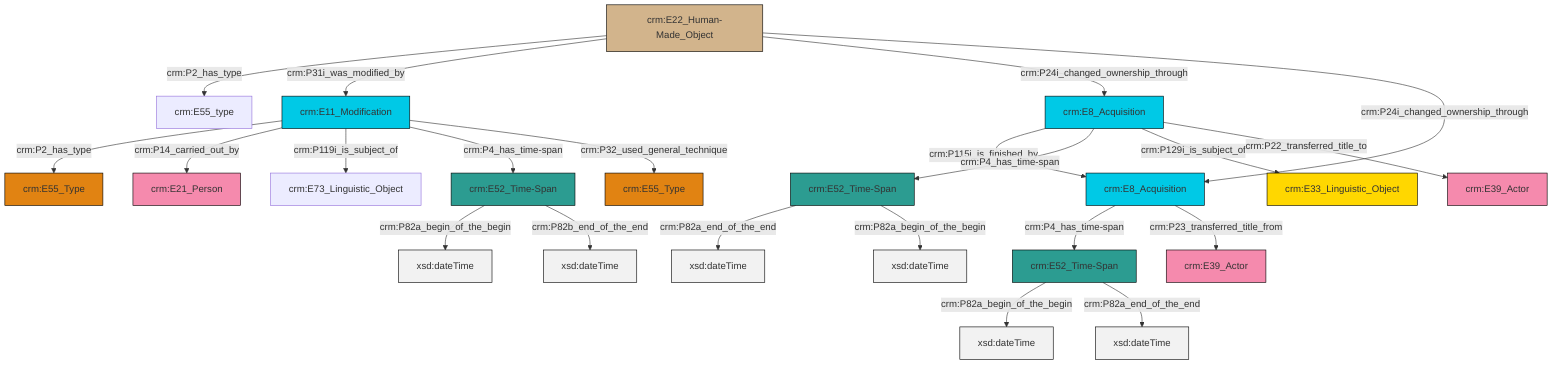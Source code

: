 graph TD
classDef Literal fill:#f2f2f2,stroke:#000000;
classDef CRM_Entity fill:#FFFFFF,stroke:#000000;
classDef Temporal_Entity fill:#00C9E6, stroke:#000000;
classDef Type fill:#E18312, stroke:#000000;
classDef Time-Span fill:#2C9C91, stroke:#000000;
classDef Appellation fill:#FFEB7F, stroke:#000000;
classDef Place fill:#008836, stroke:#000000;
classDef Persistent_Item fill:#B266B2, stroke:#000000;
classDef Conceptual_Object fill:#FFD700, stroke:#000000;
classDef Physical_Thing fill:#D2B48C, stroke:#000000;
classDef Actor fill:#f58aad, stroke:#000000;
classDef PC_Classes fill:#4ce600, stroke:#000000;
classDef Multi fill:#cccccc,stroke:#000000;

0["crm:E8_Acquisition"]:::Temporal_Entity -->|crm:P4_has_time-span| 1["crm:E52_Time-Span"]:::Time-Span
3["crm:E52_Time-Span"]:::Time-Span -->|crm:P82a_begin_of_the_begin| 4[xsd:dateTime]:::Literal
0["crm:E8_Acquisition"]:::Temporal_Entity -->|crm:P23_transferred_title_from| 7["crm:E39_Actor"]:::Actor
8["crm:E22_Human-Made_Object"]:::Physical_Thing -->|crm:P2_has_type| 9["crm:E55_type"]:::Default
8["crm:E22_Human-Made_Object"]:::Physical_Thing -->|crm:P31i_was_modified_by| 11["crm:E11_Modification"]:::Temporal_Entity
13["crm:E8_Acquisition"]:::Temporal_Entity -->|crm:P115i_is_finished_by| 0["crm:E8_Acquisition"]:::Temporal_Entity
1["crm:E52_Time-Span"]:::Time-Span -->|crm:P82a_begin_of_the_begin| 15[xsd:dateTime]:::Literal
16["crm:E52_Time-Span"]:::Time-Span -->|crm:P82a_end_of_the_end| 17[xsd:dateTime]:::Literal
13["crm:E8_Acquisition"]:::Temporal_Entity -->|crm:P4_has_time-span| 16["crm:E52_Time-Span"]:::Time-Span
3["crm:E52_Time-Span"]:::Time-Span -->|crm:P82b_end_of_the_end| 21[xsd:dateTime]:::Literal
11["crm:E11_Modification"]:::Temporal_Entity -->|crm:P2_has_type| 24["crm:E55_Type"]:::Type
8["crm:E22_Human-Made_Object"]:::Physical_Thing -->|crm:P24i_changed_ownership_through| 13["crm:E8_Acquisition"]:::Temporal_Entity
8["crm:E22_Human-Made_Object"]:::Physical_Thing -->|crm:P24i_changed_ownership_through| 0["crm:E8_Acquisition"]:::Temporal_Entity
11["crm:E11_Modification"]:::Temporal_Entity -->|crm:P14_carried_out_by| 22["crm:E21_Person"]:::Actor
11["crm:E11_Modification"]:::Temporal_Entity -->|crm:P119i_is_subject_of| 26["crm:E73_Linguistic_Object"]:::Default
13["crm:E8_Acquisition"]:::Temporal_Entity -->|crm:P129i_is_subject_of| 19["crm:E33_Linguistic_Object"]:::Conceptual_Object
11["crm:E11_Modification"]:::Temporal_Entity -->|crm:P4_has_time-span| 3["crm:E52_Time-Span"]:::Time-Span
16["crm:E52_Time-Span"]:::Time-Span -->|crm:P82a_begin_of_the_begin| 31[xsd:dateTime]:::Literal
1["crm:E52_Time-Span"]:::Time-Span -->|crm:P82a_end_of_the_end| 32[xsd:dateTime]:::Literal
13["crm:E8_Acquisition"]:::Temporal_Entity -->|crm:P22_transferred_title_to| 34["crm:E39_Actor"]:::Actor
11["crm:E11_Modification"]:::Temporal_Entity -->|crm:P32_used_general_technique| 5["crm:E55_Type"]:::Type